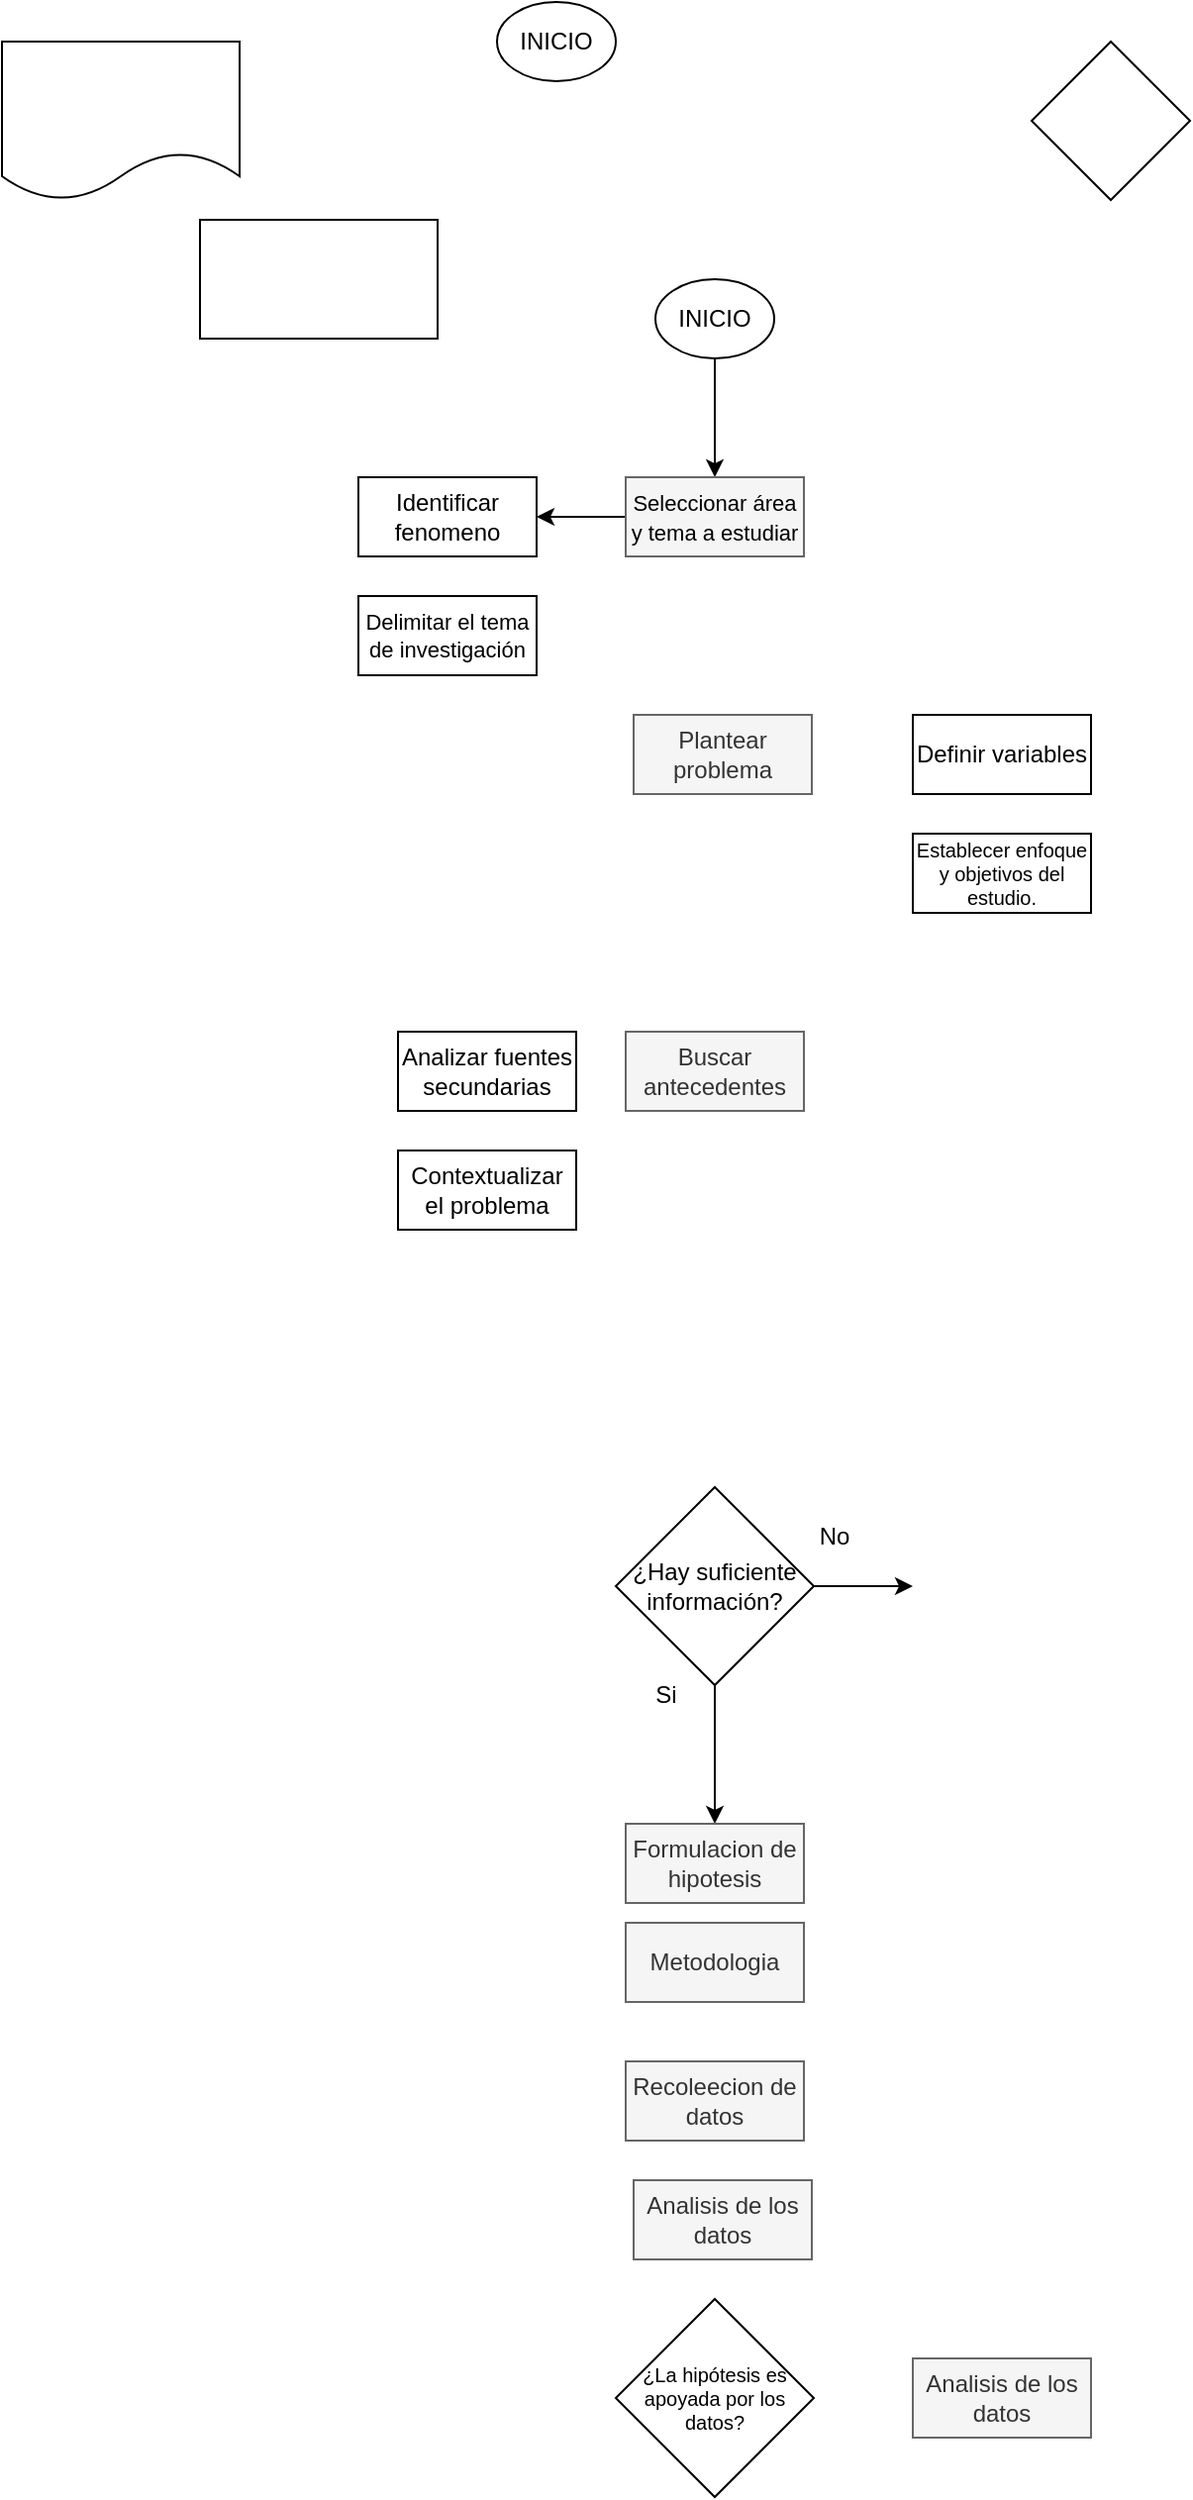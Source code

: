 <mxfile version="27.1.6">
  <diagram name="Página-1" id="HS4sI3cex7thPgb8uXr3">
    <mxGraphModel dx="861" dy="546" grid="1" gridSize="10" guides="1" tooltips="1" connect="1" arrows="1" fold="1" page="1" pageScale="1" pageWidth="827" pageHeight="1169" math="0" shadow="0">
      <root>
        <mxCell id="0" />
        <mxCell id="1" parent="0" />
        <mxCell id="dfMxvdRBS-tTB70mxcUj-1" value="INICIO" style="ellipse;whiteSpace=wrap;html=1;" vertex="1" parent="1">
          <mxGeometry x="300" y="10" width="60" height="40" as="geometry" />
        </mxCell>
        <mxCell id="dfMxvdRBS-tTB70mxcUj-2" value="" style="rounded=0;whiteSpace=wrap;html=1;" vertex="1" parent="1">
          <mxGeometry x="150" y="120" width="120" height="60" as="geometry" />
        </mxCell>
        <mxCell id="dfMxvdRBS-tTB70mxcUj-3" value="" style="rhombus;whiteSpace=wrap;html=1;" vertex="1" parent="1">
          <mxGeometry x="570" y="30" width="80" height="80" as="geometry" />
        </mxCell>
        <mxCell id="dfMxvdRBS-tTB70mxcUj-5" value="" style="shape=document;whiteSpace=wrap;html=1;boundedLbl=1;" vertex="1" parent="1">
          <mxGeometry x="50" y="30" width="120" height="80" as="geometry" />
        </mxCell>
        <mxCell id="dfMxvdRBS-tTB70mxcUj-28" style="edgeStyle=orthogonalEdgeStyle;rounded=0;orthogonalLoop=1;jettySize=auto;html=1;entryX=0.5;entryY=0;entryDx=0;entryDy=0;" edge="1" parent="1" source="dfMxvdRBS-tTB70mxcUj-6" target="dfMxvdRBS-tTB70mxcUj-7">
          <mxGeometry relative="1" as="geometry" />
        </mxCell>
        <mxCell id="dfMxvdRBS-tTB70mxcUj-6" value="INICIO" style="ellipse;whiteSpace=wrap;html=1;" vertex="1" parent="1">
          <mxGeometry x="380" y="150" width="60" height="40" as="geometry" />
        </mxCell>
        <mxCell id="dfMxvdRBS-tTB70mxcUj-29" style="edgeStyle=orthogonalEdgeStyle;rounded=0;orthogonalLoop=1;jettySize=auto;html=1;entryX=1;entryY=0.5;entryDx=0;entryDy=0;" edge="1" parent="1" source="dfMxvdRBS-tTB70mxcUj-7" target="dfMxvdRBS-tTB70mxcUj-18">
          <mxGeometry relative="1" as="geometry" />
        </mxCell>
        <mxCell id="dfMxvdRBS-tTB70mxcUj-7" value="&lt;span style=&quot;color: rgb(0, 0, 0); font-size: 11px;&quot;&gt;Seleccionar área y tema a estudiar&lt;/span&gt;" style="rounded=0;whiteSpace=wrap;html=1;fillColor=#f5f5f5;fontColor=#333333;strokeColor=#666666;" vertex="1" parent="1">
          <mxGeometry x="365" y="250" width="90" height="40" as="geometry" />
        </mxCell>
        <mxCell id="dfMxvdRBS-tTB70mxcUj-8" value="Plantear problema" style="rounded=0;whiteSpace=wrap;html=1;fillColor=#f5f5f5;fontColor=#333333;strokeColor=#666666;" vertex="1" parent="1">
          <mxGeometry x="369" y="370" width="90" height="40" as="geometry" />
        </mxCell>
        <mxCell id="dfMxvdRBS-tTB70mxcUj-12" style="edgeStyle=orthogonalEdgeStyle;rounded=0;orthogonalLoop=1;jettySize=auto;html=1;" edge="1" parent="1" source="dfMxvdRBS-tTB70mxcUj-9">
          <mxGeometry relative="1" as="geometry">
            <mxPoint x="410" y="930" as="targetPoint" />
          </mxGeometry>
        </mxCell>
        <mxCell id="dfMxvdRBS-tTB70mxcUj-16" style="edgeStyle=orthogonalEdgeStyle;rounded=0;orthogonalLoop=1;jettySize=auto;html=1;" edge="1" parent="1" source="dfMxvdRBS-tTB70mxcUj-9">
          <mxGeometry relative="1" as="geometry">
            <mxPoint x="510" y="810" as="targetPoint" />
          </mxGeometry>
        </mxCell>
        <mxCell id="dfMxvdRBS-tTB70mxcUj-9" value="¿Hay suficiente información?" style="rhombus;whiteSpace=wrap;html=1;" vertex="1" parent="1">
          <mxGeometry x="360" y="760" width="100" height="100" as="geometry" />
        </mxCell>
        <mxCell id="dfMxvdRBS-tTB70mxcUj-13" value="Si" style="text;html=1;align=center;verticalAlign=middle;resizable=0;points=[];autosize=1;strokeColor=none;fillColor=none;" vertex="1" parent="1">
          <mxGeometry x="370" y="850" width="30" height="30" as="geometry" />
        </mxCell>
        <mxCell id="dfMxvdRBS-tTB70mxcUj-14" value="No" style="text;html=1;align=center;verticalAlign=middle;resizable=0;points=[];autosize=1;strokeColor=none;fillColor=none;" vertex="1" parent="1">
          <mxGeometry x="450" y="770" width="40" height="30" as="geometry" />
        </mxCell>
        <mxCell id="dfMxvdRBS-tTB70mxcUj-17" value="Buscar antecedentes" style="rounded=0;whiteSpace=wrap;html=1;fillColor=#f5f5f5;fontColor=#333333;strokeColor=#666666;" vertex="1" parent="1">
          <mxGeometry x="365" y="530" width="90" height="40" as="geometry" />
        </mxCell>
        <mxCell id="dfMxvdRBS-tTB70mxcUj-18" value="Identificar fenomeno" style="rounded=0;whiteSpace=wrap;html=1;" vertex="1" parent="1">
          <mxGeometry x="230" y="250" width="90" height="40" as="geometry" />
        </mxCell>
        <mxCell id="dfMxvdRBS-tTB70mxcUj-19" value="Formulacion de hipotesis" style="rounded=0;whiteSpace=wrap;html=1;fillColor=#f5f5f5;fontColor=#333333;strokeColor=#666666;" vertex="1" parent="1">
          <mxGeometry x="365" y="930" width="90" height="40" as="geometry" />
        </mxCell>
        <mxCell id="dfMxvdRBS-tTB70mxcUj-20" value="Metodologia" style="rounded=0;whiteSpace=wrap;html=1;fillColor=#f5f5f5;fontColor=#333333;strokeColor=#666666;" vertex="1" parent="1">
          <mxGeometry x="365" y="980" width="90" height="40" as="geometry" />
        </mxCell>
        <mxCell id="dfMxvdRBS-tTB70mxcUj-21" value="Recoleecion de datos" style="rounded=0;whiteSpace=wrap;html=1;fillColor=#f5f5f5;fontColor=#333333;strokeColor=#666666;" vertex="1" parent="1">
          <mxGeometry x="365" y="1050" width="90" height="40" as="geometry" />
        </mxCell>
        <mxCell id="dfMxvdRBS-tTB70mxcUj-22" value="Analisis de los datos" style="rounded=0;whiteSpace=wrap;html=1;fillColor=#f5f5f5;fontColor=#333333;strokeColor=#666666;" vertex="1" parent="1">
          <mxGeometry x="369" y="1110" width="90" height="40" as="geometry" />
        </mxCell>
        <mxCell id="dfMxvdRBS-tTB70mxcUj-23" value="Analisis de los datos" style="rounded=0;whiteSpace=wrap;html=1;fillColor=#f5f5f5;fontColor=#333333;strokeColor=#666666;" vertex="1" parent="1">
          <mxGeometry x="510" y="1200" width="90" height="40" as="geometry" />
        </mxCell>
        <mxCell id="dfMxvdRBS-tTB70mxcUj-24" value="¿La hipótesis es apoyada por los datos?" style="rhombus;whiteSpace=wrap;html=1;fontSize=10;" vertex="1" parent="1">
          <mxGeometry x="360" y="1170" width="100" height="100" as="geometry" />
        </mxCell>
        <mxCell id="dfMxvdRBS-tTB70mxcUj-25" value="Definir variables" style="rounded=0;whiteSpace=wrap;html=1;" vertex="1" parent="1">
          <mxGeometry x="510" y="370" width="90" height="40" as="geometry" />
        </mxCell>
        <mxCell id="dfMxvdRBS-tTB70mxcUj-32" value="Contextualizar el problema" style="rounded=0;whiteSpace=wrap;html=1;" vertex="1" parent="1">
          <mxGeometry x="250" y="590" width="90" height="40" as="geometry" />
        </mxCell>
        <mxCell id="dfMxvdRBS-tTB70mxcUj-33" value="Analizar fuentes secundarias" style="rounded=0;whiteSpace=wrap;html=1;" vertex="1" parent="1">
          <mxGeometry x="250" y="530" width="90" height="40" as="geometry" />
        </mxCell>
        <mxCell id="dfMxvdRBS-tTB70mxcUj-40" value="Establecer enfoque y objetivos del estudio." style="rounded=0;whiteSpace=wrap;html=1;fontSize=10;" vertex="1" parent="1">
          <mxGeometry x="510" y="430" width="90" height="40" as="geometry" />
        </mxCell>
        <mxCell id="dfMxvdRBS-tTB70mxcUj-41" value="Delimitar el tema de investigación" style="rounded=0;whiteSpace=wrap;html=1;fontSize=11;" vertex="1" parent="1">
          <mxGeometry x="230" y="310" width="90" height="40" as="geometry" />
        </mxCell>
      </root>
    </mxGraphModel>
  </diagram>
</mxfile>
